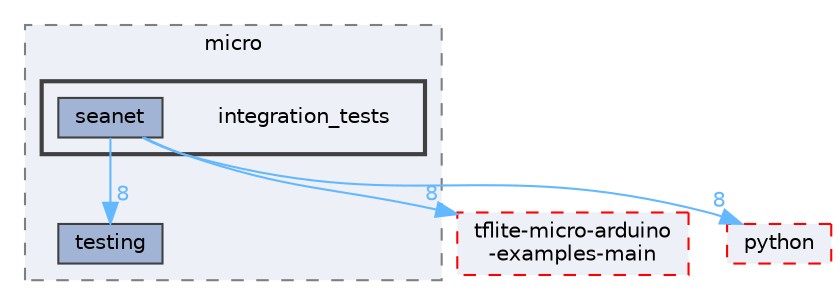 digraph "Arduino/GetStartedWithMachineLearningOnArduino/tflite-micro-main/tensorflow/lite/micro/integration_tests"
{
 // LATEX_PDF_SIZE
  bgcolor="transparent";
  edge [fontname=Helvetica,fontsize=10,labelfontname=Helvetica,labelfontsize=10];
  node [fontname=Helvetica,fontsize=10,shape=box,height=0.2,width=0.4];
  compound=true
  subgraph clusterdir_b8cffeb19aff853b8801b5d330607df8 {
    graph [ bgcolor="#edf0f7", pencolor="grey50", label="micro", fontname=Helvetica,fontsize=10 style="filled,dashed", URL="dir_b8cffeb19aff853b8801b5d330607df8.html",tooltip=""]
  dir_470971d43bc71e7f55bec04deac8e7a7 [label="testing", fillcolor="#a2b4d6", color="grey25", style="filled", URL="dir_470971d43bc71e7f55bec04deac8e7a7.html",tooltip=""];
  subgraph clusterdir_09f33e4bdc9a505f3ea6c2a568db68c4 {
    graph [ bgcolor="#edf0f7", pencolor="grey25", label="", fontname=Helvetica,fontsize=10 style="filled,bold", URL="dir_09f33e4bdc9a505f3ea6c2a568db68c4.html",tooltip=""]
    dir_09f33e4bdc9a505f3ea6c2a568db68c4 [shape=plaintext, label="integration_tests"];
  dir_c2a8424ad1b2692772d6be1ab7d91175 [label="seanet", fillcolor="#a2b4d6", color="grey25", style="filled", URL="dir_c2a8424ad1b2692772d6be1ab7d91175.html",tooltip=""];
  }
  }
  dir_0d2ed21f8b79a9b0d8abfa821a489de0 [label="tflite-micro-arduino\l-examples-main", fillcolor="#edf0f7", color="red", style="filled,dashed", URL="dir_0d2ed21f8b79a9b0d8abfa821a489de0.html",tooltip=""];
  dir_1b776bd1e52f39eb838df75cc6a7644c [label="python", fillcolor="#edf0f7", color="red", style="filled,dashed", URL="dir_1b776bd1e52f39eb838df75cc6a7644c.html",tooltip=""];
  dir_c2a8424ad1b2692772d6be1ab7d91175->dir_0d2ed21f8b79a9b0d8abfa821a489de0 [headlabel="8", labeldistance=1.5 headhref="dir_000280_000335.html" href="dir_000280_000335.html" color="steelblue1" fontcolor="steelblue1"];
  dir_c2a8424ad1b2692772d6be1ab7d91175->dir_1b776bd1e52f39eb838df75cc6a7644c [headlabel="8", labeldistance=1.5 headhref="dir_000280_000251.html" href="dir_000280_000251.html" color="steelblue1" fontcolor="steelblue1"];
  dir_c2a8424ad1b2692772d6be1ab7d91175->dir_470971d43bc71e7f55bec04deac8e7a7 [headlabel="8", labeldistance=1.5 headhref="dir_000280_000328.html" href="dir_000280_000328.html" color="steelblue1" fontcolor="steelblue1"];
}
